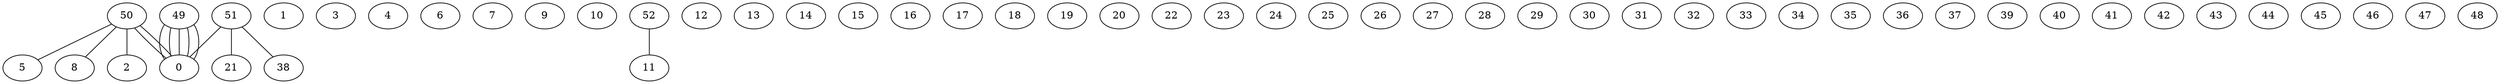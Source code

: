 graph G {
0;
1;
2;
3;
4;
5;
6;
7;
8;
9;
10;
11;
12;
13;
14;
15;
16;
17;
18;
19;
20;
21;
22;
23;
24;
25;
26;
27;
28;
29;
30;
31;
32;
33;
34;
35;
36;
37;
38;
39;
40;
41;
42;
43;
44;
45;
46;
47;
48;
49;
50;
51;
52;
52--11 ;
51--38 ;
51--21 ;
51--0 ;
50--8 ;
50--2 ;
50--5 ;
50--0 ;
50--0 ;
49--0 ;
49--0 ;
49--0 ;
49--0 ;
49--0 ;
}
